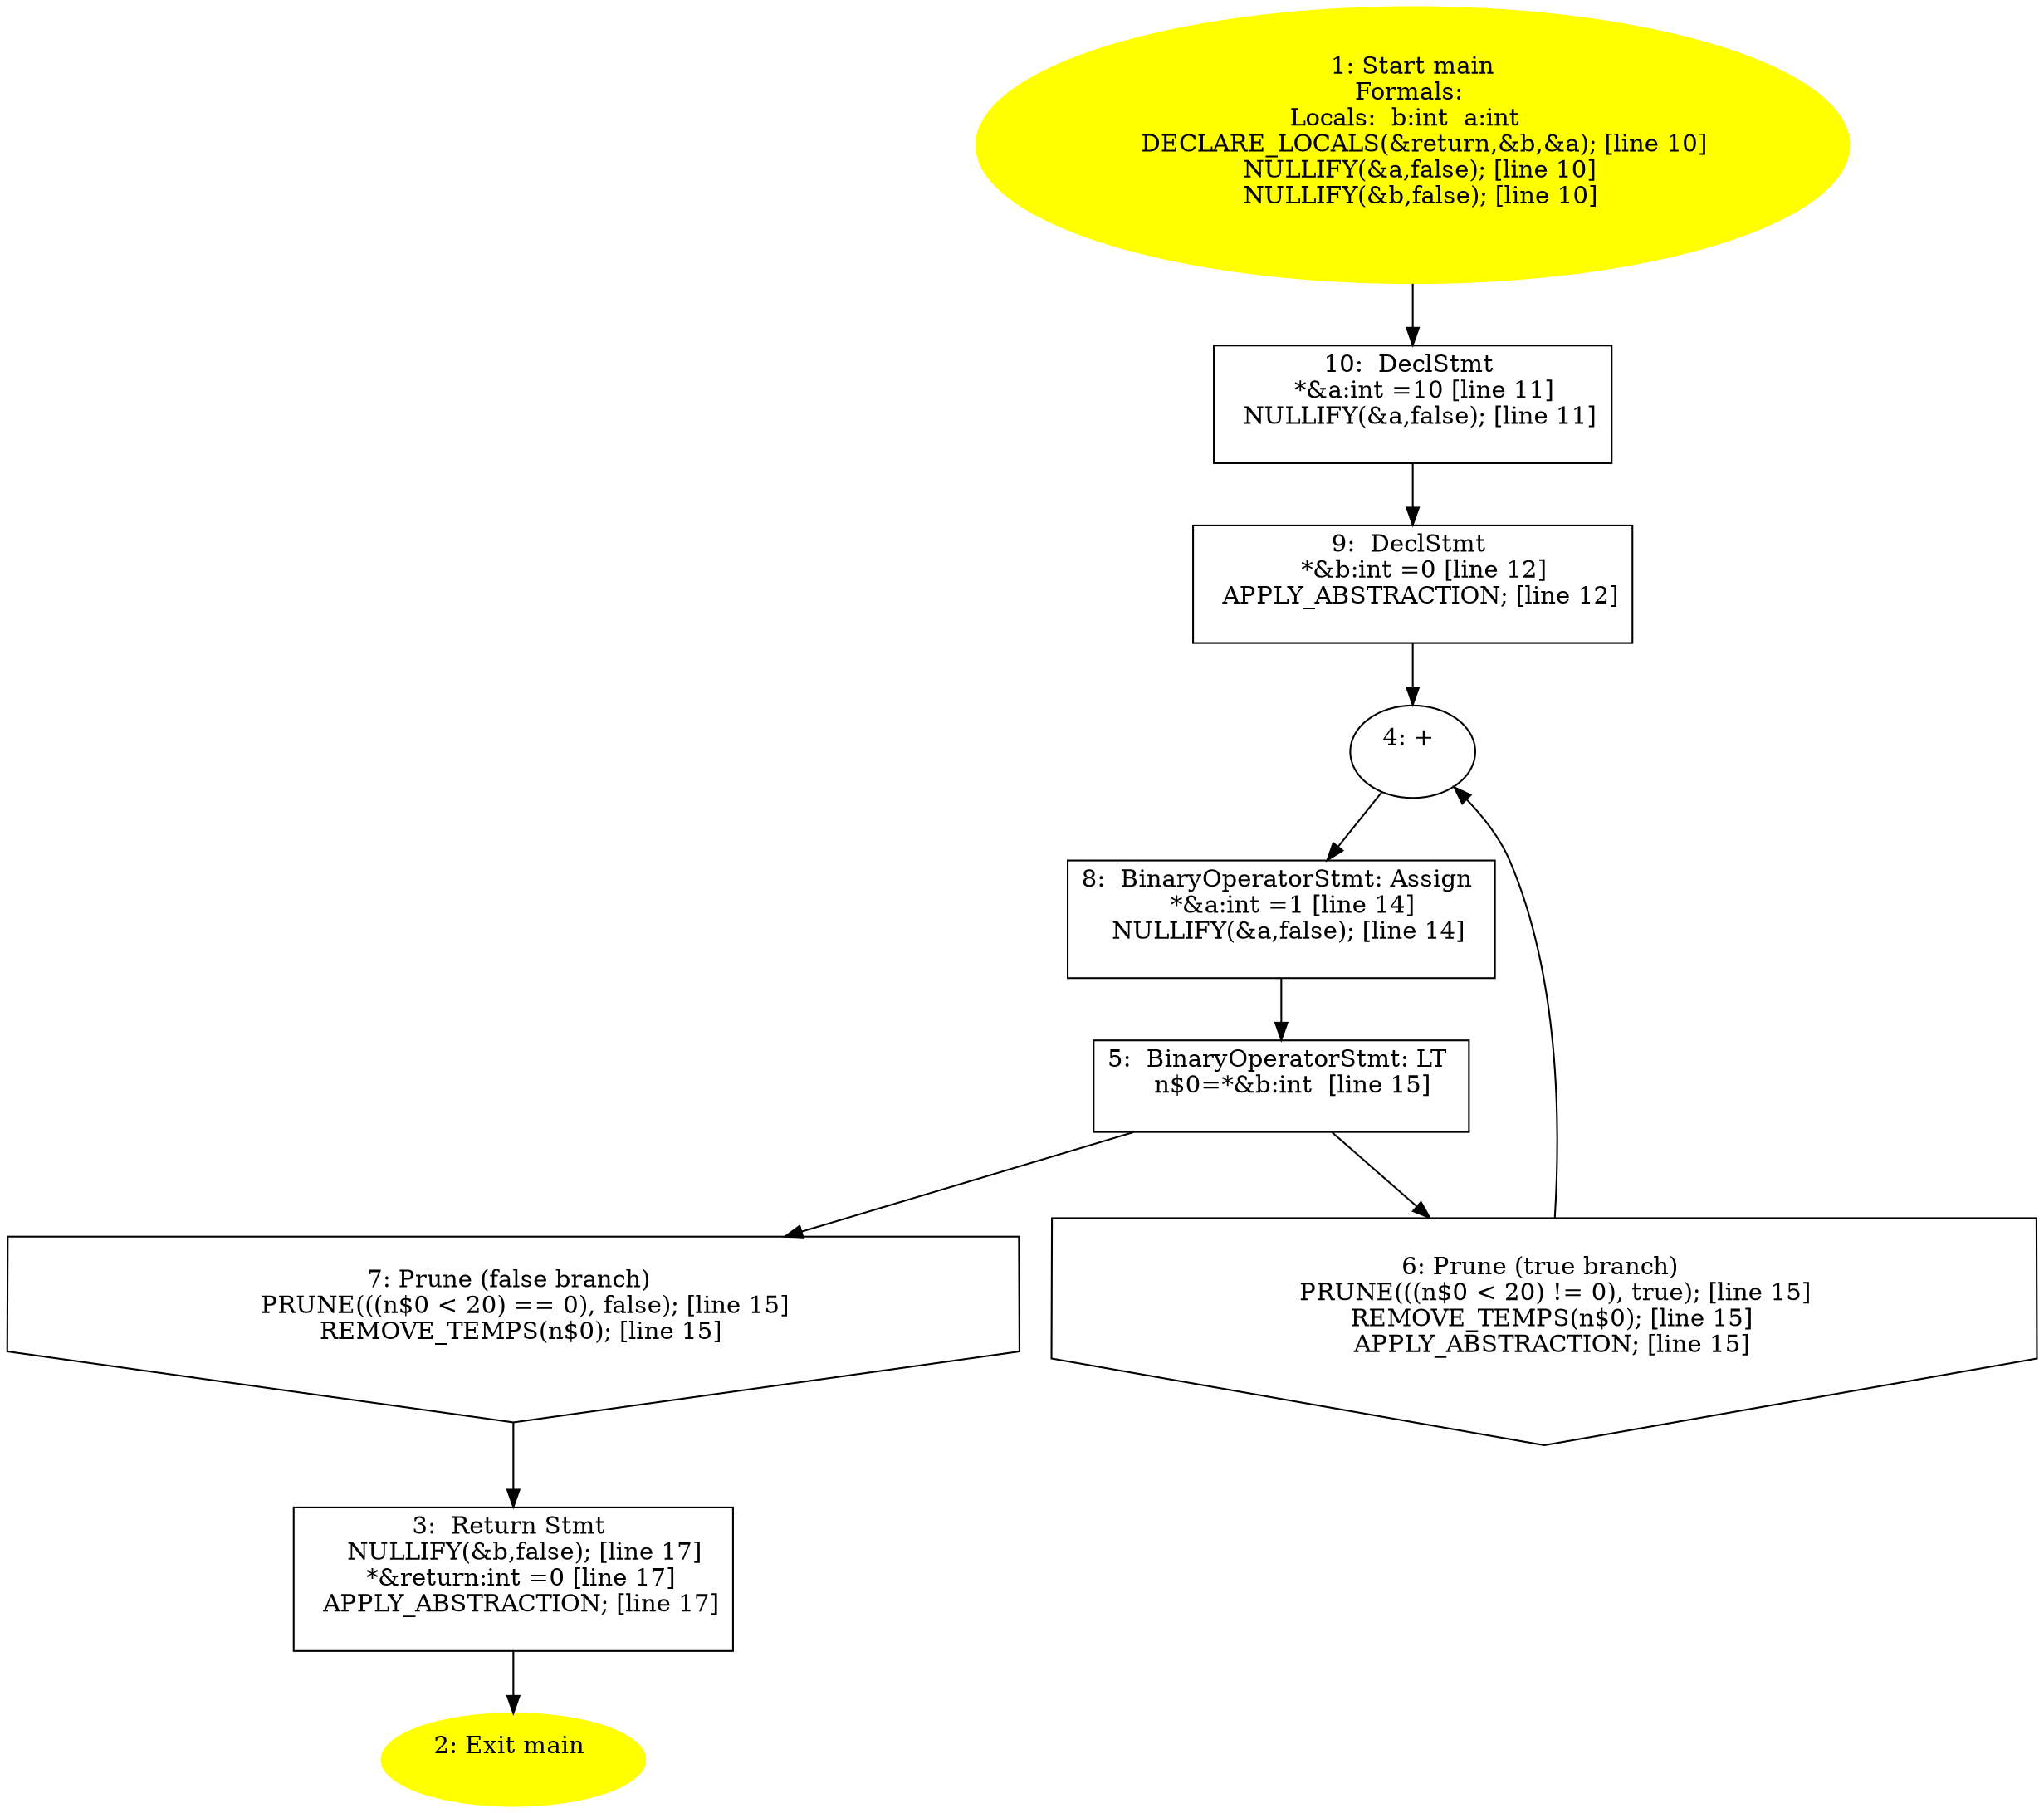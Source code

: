 digraph iCFG {
10 [label="10:  DeclStmt \n   *&a:int =10 [line 11]\n  NULLIFY(&a,false); [line 11]\n " shape="box"]
	

	 10 -> 9 ;
9 [label="9:  DeclStmt \n   *&b:int =0 [line 12]\n  APPLY_ABSTRACTION; [line 12]\n " shape="box"]
	

	 9 -> 4 ;
8 [label="8:  BinaryOperatorStmt: Assign \n   *&a:int =1 [line 14]\n  NULLIFY(&a,false); [line 14]\n " shape="box"]
	

	 8 -> 5 ;
7 [label="7: Prune (false branch) \n   PRUNE(((n$0 < 20) == 0), false); [line 15]\n  REMOVE_TEMPS(n$0); [line 15]\n " shape="invhouse"]
	

	 7 -> 3 ;
6 [label="6: Prune (true branch) \n   PRUNE(((n$0 < 20) != 0), true); [line 15]\n  REMOVE_TEMPS(n$0); [line 15]\n  APPLY_ABSTRACTION; [line 15]\n " shape="invhouse"]
	

	 6 -> 4 ;
5 [label="5:  BinaryOperatorStmt: LT \n   n$0=*&b:int  [line 15]\n " shape="box"]
	

	 5 -> 6 ;
	 5 -> 7 ;
4 [label="4: + \n  " ]
	

	 4 -> 8 ;
3 [label="3:  Return Stmt \n   NULLIFY(&b,false); [line 17]\n  *&return:int =0 [line 17]\n  APPLY_ABSTRACTION; [line 17]\n " shape="box"]
	

	 3 -> 2 ;
2 [label="2: Exit main \n  " color=yellow style=filled]
	

1 [label="1: Start main\nFormals: \nLocals:  b:int  a:int  \n   DECLARE_LOCALS(&return,&b,&a); [line 10]\n  NULLIFY(&a,false); [line 10]\n  NULLIFY(&b,false); [line 10]\n " color=yellow style=filled]
	

	 1 -> 10 ;
}
